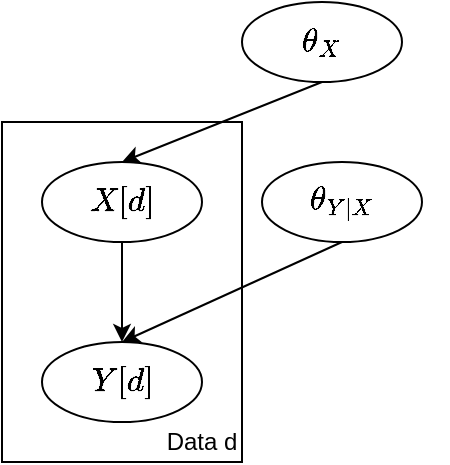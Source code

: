 <mxfile version="13.7.9" type="device"><diagram id="YyVcAOyCw3i8vX2tV2XZ" name="Page-1"><mxGraphModel dx="1102" dy="552" grid="1" gridSize="10" guides="1" tooltips="1" connect="1" arrows="1" fold="1" page="1" pageScale="1" pageWidth="850" pageHeight="1100" math="1" shadow="0"><root><mxCell id="0"/><mxCell id="1" parent="0"/><mxCell id="XgXMWLoWBuNWTn0qe7YC-11" value="" style="rounded=0;whiteSpace=wrap;html=1;" vertex="1" parent="1"><mxGeometry x="60" y="90" width="120" height="170" as="geometry"/></mxCell><mxCell id="XgXMWLoWBuNWTn0qe7YC-9" value="&lt;font style=&quot;font-size: 14px&quot;&gt;$$\theta_X$$&lt;/font&gt;" style="ellipse;whiteSpace=wrap;html=1;" vertex="1" parent="1"><mxGeometry x="180" y="30" width="80" height="40" as="geometry"/></mxCell><mxCell id="XgXMWLoWBuNWTn0qe7YC-19" style="edgeStyle=orthogonalEdgeStyle;rounded=0;orthogonalLoop=1;jettySize=auto;html=1;exitX=0.5;exitY=1;exitDx=0;exitDy=0;entryX=0.5;entryY=0;entryDx=0;entryDy=0;" edge="1" parent="1" source="XgXMWLoWBuNWTn0qe7YC-10" target="XgXMWLoWBuNWTn0qe7YC-15"><mxGeometry relative="1" as="geometry"/></mxCell><mxCell id="XgXMWLoWBuNWTn0qe7YC-10" value="&lt;font style=&quot;font-size: 14px&quot;&gt;$$X[d]$$&lt;/font&gt;" style="ellipse;whiteSpace=wrap;html=1;" vertex="1" parent="1"><mxGeometry x="80" y="110" width="80" height="40" as="geometry"/></mxCell><mxCell id="XgXMWLoWBuNWTn0qe7YC-12" value="Data d" style="text;html=1;strokeColor=none;fillColor=none;align=center;verticalAlign=middle;whiteSpace=wrap;rounded=0;" vertex="1" parent="1"><mxGeometry x="140" y="240" width="40" height="20" as="geometry"/></mxCell><mxCell id="XgXMWLoWBuNWTn0qe7YC-13" value="" style="endArrow=classic;html=1;exitX=0.5;exitY=1;exitDx=0;exitDy=0;entryX=0.5;entryY=0;entryDx=0;entryDy=0;" edge="1" parent="1" source="XgXMWLoWBuNWTn0qe7YC-9" target="XgXMWLoWBuNWTn0qe7YC-10"><mxGeometry width="50" height="50" relative="1" as="geometry"><mxPoint x="400" y="300" as="sourcePoint"/><mxPoint x="450" y="250" as="targetPoint"/></mxGeometry></mxCell><mxCell id="XgXMWLoWBuNWTn0qe7YC-15" value="&lt;font style=&quot;font-size: 14px&quot;&gt;$$Y[d]$$&lt;/font&gt;" style="ellipse;whiteSpace=wrap;html=1;" vertex="1" parent="1"><mxGeometry x="80" y="200" width="80" height="40" as="geometry"/></mxCell><mxCell id="XgXMWLoWBuNWTn0qe7YC-17" value="&lt;font style=&quot;font-size: 14px&quot;&gt;$$\theta_{Y|X}$$&lt;/font&gt;" style="ellipse;whiteSpace=wrap;html=1;" vertex="1" parent="1"><mxGeometry x="190" y="110" width="80" height="40" as="geometry"/></mxCell><mxCell id="XgXMWLoWBuNWTn0qe7YC-18" value="" style="endArrow=classic;html=1;exitX=0.5;exitY=1;exitDx=0;exitDy=0;entryX=0.5;entryY=0;entryDx=0;entryDy=0;" edge="1" parent="1" source="XgXMWLoWBuNWTn0qe7YC-17" target="XgXMWLoWBuNWTn0qe7YC-15"><mxGeometry width="50" height="50" relative="1" as="geometry"><mxPoint x="400" y="300" as="sourcePoint"/><mxPoint x="450" y="250" as="targetPoint"/></mxGeometry></mxCell></root></mxGraphModel></diagram></mxfile>